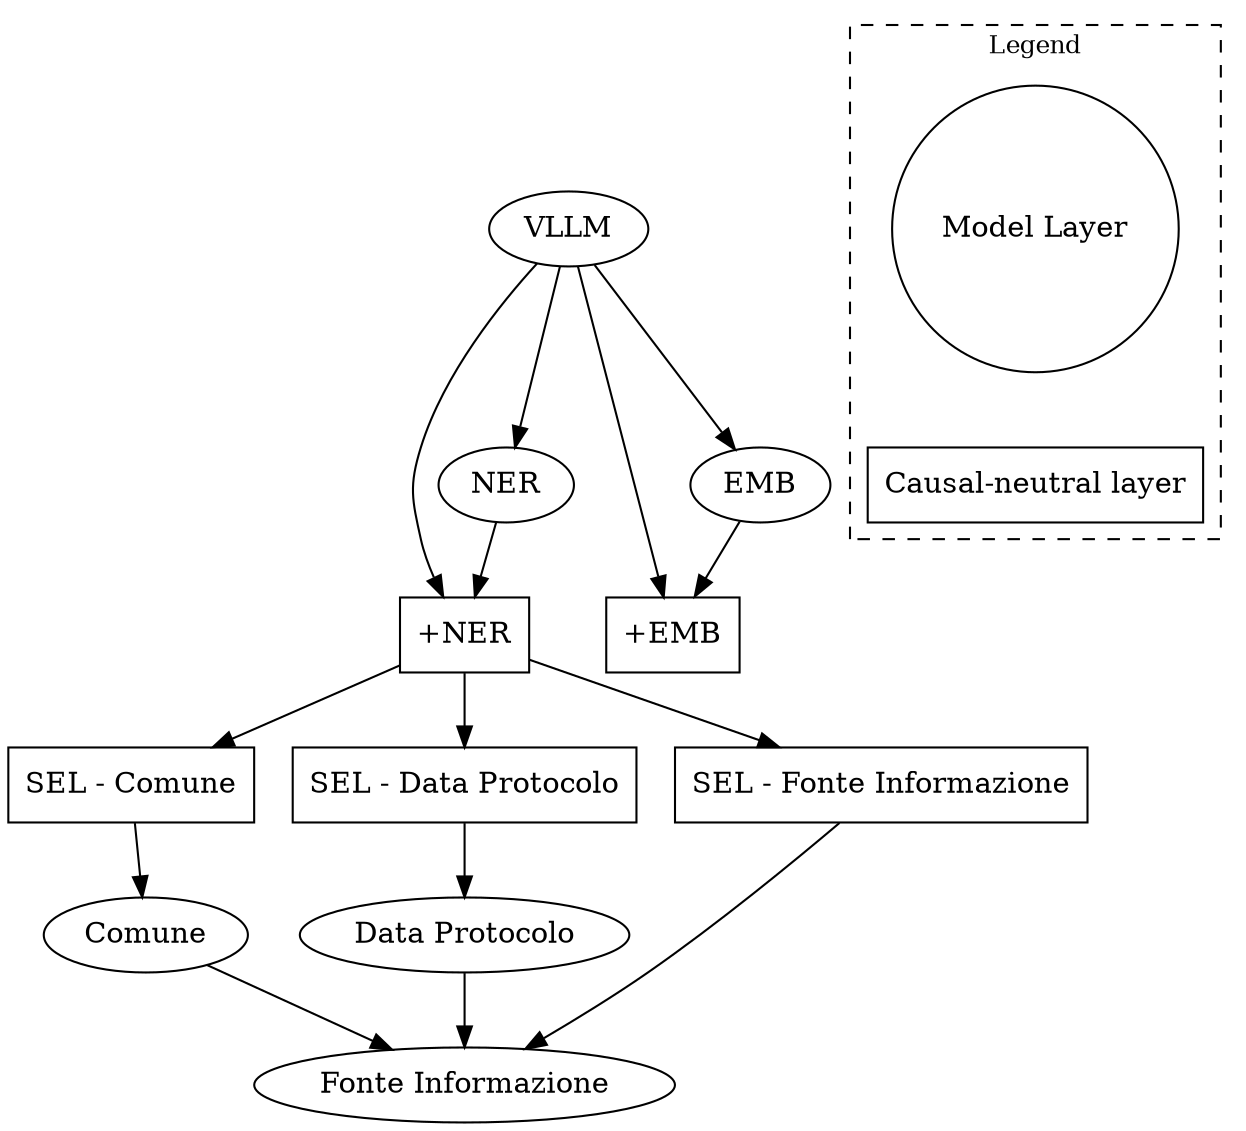 digraph Inference {
  "+NER" [shape=rectangle];
  "+EMB" [shape=rectangle];
  "SEL - Comune" [shape=rectangle];
  "SEL - Data Protocolo" [shape=rectangle];
  "SEL - Fonte Informazione" [shape=rectangle];

  "VLLM" -> "NER";
  "VLLM" -> "EMB";
  "VLLM" -> "+NER";
  "VLLM" -> "+EMB";
  "NER" -> "+NER";
  "EMB" -> "+EMB";

  "+NER" -> "SEL - Comune" -> "Comune" -> "Fonte Informazione";
  "+NER" -> "SEL - Data Protocolo" -> "Data Protocolo" -> "Fonte Informazione";
  "+NER" -> "SEL - Fonte Informazione" -> "Fonte Informazione";

  subgraph cluster_legend {
    label = "Legend";
    style = dashed;
    fontsize=12;
    key1 [label="Model Layer", shape=circle];
    key2 [label="Causal-neutral layer", shape=rectangle];
    key1 -> key2 [style=invis];
  }
}
